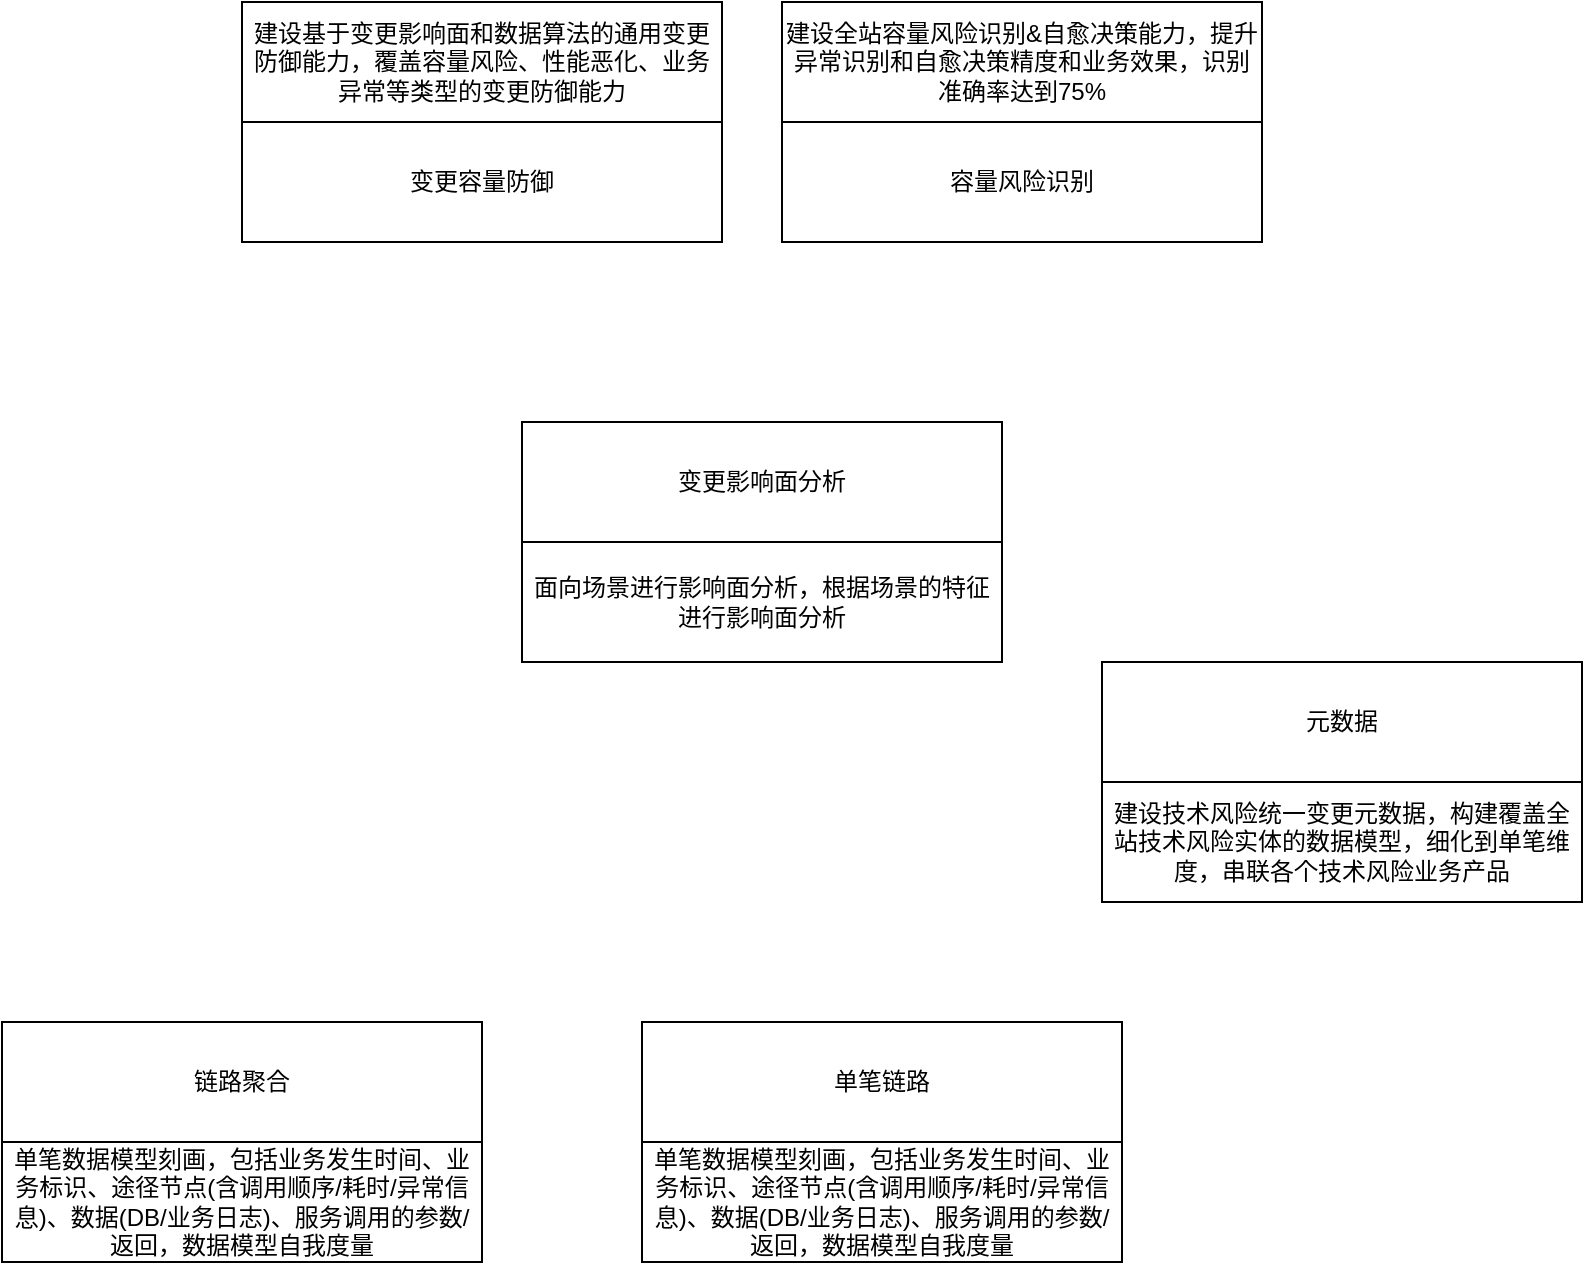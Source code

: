 <mxfile version="14.8.1" type="github">
  <diagram id="dZbaD18MQJhdawrXO8yU" name="Page-1">
    <mxGraphModel dx="2119" dy="738" grid="1" gridSize="10" guides="1" tooltips="1" connect="1" arrows="1" fold="1" page="1" pageScale="1" pageWidth="827" pageHeight="1169" math="0" shadow="0">
      <root>
        <mxCell id="0" />
        <mxCell id="1" parent="0" />
        <mxCell id="IeePr_OmWzwxLe6y6hML-26" value="变更容量防御" style="rounded=0;whiteSpace=wrap;html=1;" vertex="1" parent="1">
          <mxGeometry x="110" y="260" width="240" height="60" as="geometry" />
        </mxCell>
        <mxCell id="IeePr_OmWzwxLe6y6hML-27" value="容量风险识别" style="rounded=0;whiteSpace=wrap;html=1;" vertex="1" parent="1">
          <mxGeometry x="380" y="260" width="240" height="60" as="geometry" />
        </mxCell>
        <mxCell id="IeePr_OmWzwxLe6y6hML-28" value="元数据" style="rounded=0;whiteSpace=wrap;html=1;" vertex="1" parent="1">
          <mxGeometry x="540" y="530" width="240" height="60" as="geometry" />
        </mxCell>
        <mxCell id="IeePr_OmWzwxLe6y6hML-29" value="变更影响面分析" style="rounded=0;whiteSpace=wrap;html=1;" vertex="1" parent="1">
          <mxGeometry x="250" y="410" width="240" height="60" as="geometry" />
        </mxCell>
        <mxCell id="IeePr_OmWzwxLe6y6hML-30" value="链路聚合" style="rounded=0;whiteSpace=wrap;html=1;" vertex="1" parent="1">
          <mxGeometry x="-10" y="710" width="240" height="60" as="geometry" />
        </mxCell>
        <mxCell id="IeePr_OmWzwxLe6y6hML-31" value="建设基于变更影响面和数据算法的通用变更防御能力，覆盖容量风险、性能恶化、业务异常等类型的变更防御能力" style="rounded=0;whiteSpace=wrap;html=1;" vertex="1" parent="1">
          <mxGeometry x="110" y="200" width="240" height="60" as="geometry" />
        </mxCell>
        <mxCell id="IeePr_OmWzwxLe6y6hML-32" value="建设全站容量风险识别&amp;amp;自愈决策能力，提升异常识别和自愈决策精度和业务效果，识别准确率达到75%" style="rounded=0;whiteSpace=wrap;html=1;" vertex="1" parent="1">
          <mxGeometry x="380" y="200" width="240" height="60" as="geometry" />
        </mxCell>
        <mxCell id="IeePr_OmWzwxLe6y6hML-35" value="&lt;span&gt;单笔数据模型刻画，包括业务发生时间、业务标识、途径节点(含调用顺序/耗时/异常信息)、数据(DB/业务日志)、服务调用的参数/返回，数据模型自我度量&lt;/span&gt;" style="rounded=0;whiteSpace=wrap;html=1;" vertex="1" parent="1">
          <mxGeometry x="-10" y="770" width="240" height="60" as="geometry" />
        </mxCell>
        <mxCell id="IeePr_OmWzwxLe6y6hML-39" value="建设技术风险统一变更元数据，构建覆盖全站技术风险实体的数据模型，细化到单笔维度，串联各个技术风险业务产品" style="rounded=0;whiteSpace=wrap;html=1;" vertex="1" parent="1">
          <mxGeometry x="540" y="590" width="240" height="60" as="geometry" />
        </mxCell>
        <mxCell id="IeePr_OmWzwxLe6y6hML-43" value="单笔链路" style="rounded=0;whiteSpace=wrap;html=1;" vertex="1" parent="1">
          <mxGeometry x="310" y="710" width="240" height="60" as="geometry" />
        </mxCell>
        <mxCell id="IeePr_OmWzwxLe6y6hML-45" value="单笔数据模型刻画，包括业务发生时间、业务标识、途径节点(含调用顺序/耗时/异常信息)、数据(DB/业务日志)、服务调用的参数/返回，数据模型自我度量" style="rounded=0;whiteSpace=wrap;html=1;" vertex="1" parent="1">
          <mxGeometry x="310" y="770" width="240" height="60" as="geometry" />
        </mxCell>
        <mxCell id="IeePr_OmWzwxLe6y6hML-47" value="面向场景进行影响面分析，根据场景的特征进行影响面分析" style="rounded=0;whiteSpace=wrap;html=1;" vertex="1" parent="1">
          <mxGeometry x="250" y="470" width="240" height="60" as="geometry" />
        </mxCell>
      </root>
    </mxGraphModel>
  </diagram>
</mxfile>
